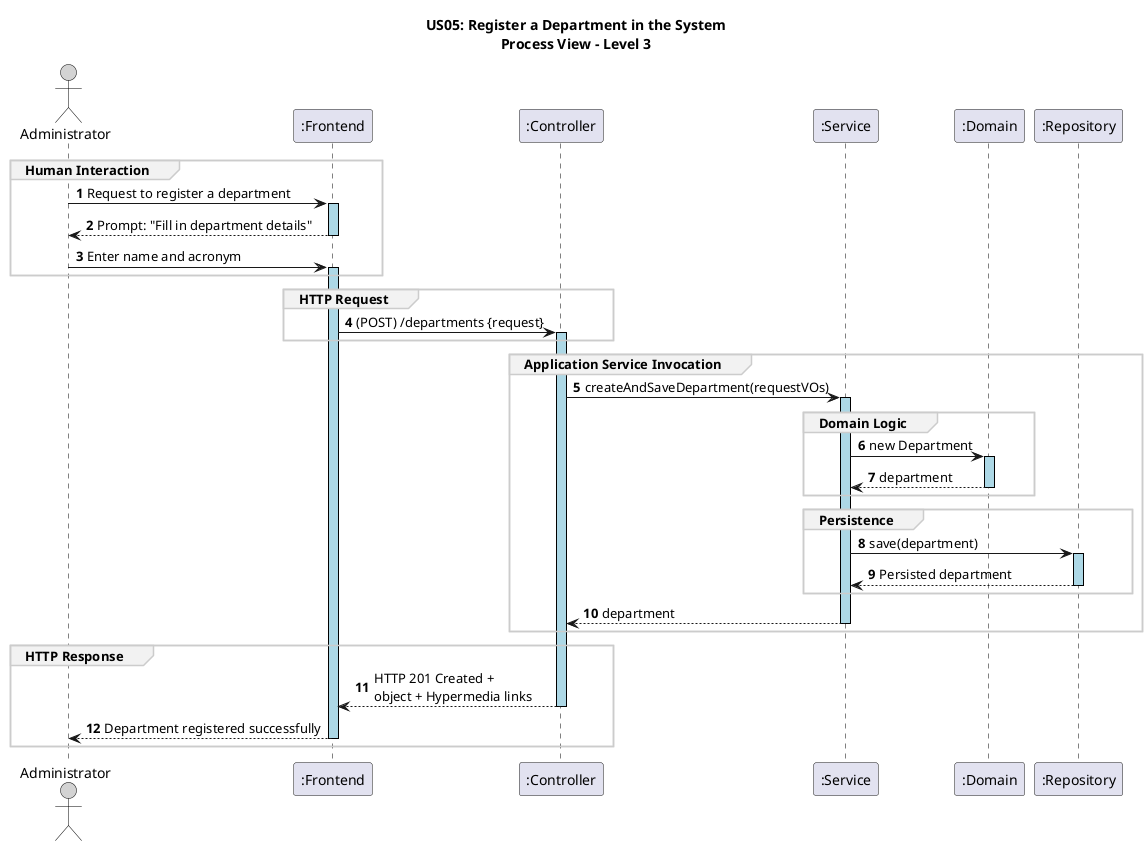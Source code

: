 @startuml
autonumber

skinparam sequence {
    LifelineBorderColor black
    LifelineBackgroundColor LightBlue
    ActorBorderColor black
    ActorBackgroundColor LightGray
    GroupBorderColor #cccccc
    GroupBackgroundColor #f2f2f2
}

title US05: Register a Department in the System\nProcess View – Level 3

actor ADM as "Administrator"
participant ":Frontend" as FE
participant ":Controller" as CT
participant ":Service" as SE
participant ":Domain" as DM
participant ":Repository" as RE

group Human Interaction
ADM -> FE ++: Request to register a department
FE --> ADM --: Prompt: "Fill in department details"
ADM -> FE ++: Enter name and acronym
end group

group HTTP Request
FE -> CT ++: (POST) /departments {request}
end group

group Application Service Invocation
CT -> SE ++: createAndSaveDepartment(requestVOs)

group Domain Logic
SE -> DM ++: new Department
DM --> SE --: department
end group

group Persistence
SE -> RE ++: save(department)
RE --> SE --: Persisted department
end group

SE --> CT --: department
end group

group HTTP Response
CT --> FE --: HTTP 201 Created + \nobject + Hypermedia links
FE --> ADM --: Department registered successfully
end group

@enduml
